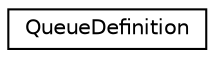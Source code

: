 digraph "Graphical Class Hierarchy"
{
  edge [fontname="Helvetica",fontsize="10",labelfontname="Helvetica",labelfontsize="10"];
  node [fontname="Helvetica",fontsize="10",shape=record];
  rankdir="LR";
  Node1 [label="QueueDefinition",height=0.2,width=0.4,color="black", fillcolor="white", style="filled",URL="$de/d95/structQueueDefinition.html"];
}
